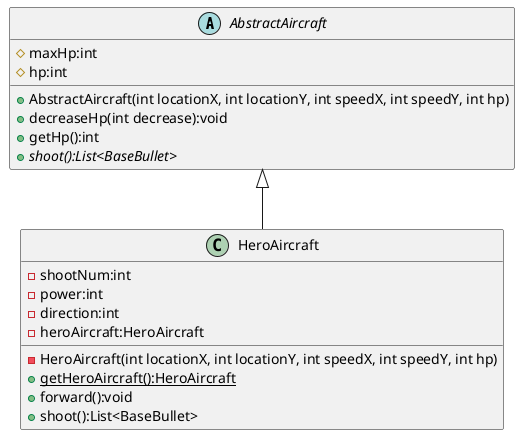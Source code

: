 @startuml

AbstractAircraft <|-- HeroAircraft

abstract class AbstractAircraft
{
	# maxHp:int
    # hp:int
    + AbstractAircraft(int locationX, int locationY, int speedX, int speedY, int hp)
    + decreaseHp(int decrease):void
    + getHp():int
    + {abstract} shoot():List<BaseBullet>
}

class HeroAircraft {
    - shootNum:int
    - power:int
    - direction:int
    - heroAircraft:HeroAircraft
    - HeroAircraft(int locationX, int locationY, int speedX, int speedY, int hp)
    + {static}getHeroAircraft():HeroAircraft
    + forward():void
    + shoot():List<BaseBullet>
}

@enduml
